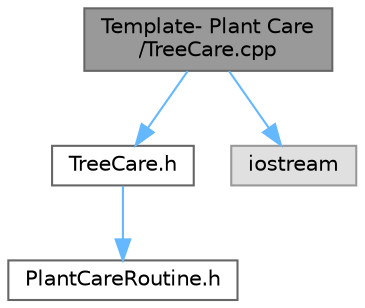 digraph "Template- Plant Care/TreeCare.cpp"
{
 // INTERACTIVE_SVG=YES
 // LATEX_PDF_SIZE
  bgcolor="transparent";
  edge [fontname=Helvetica,fontsize=10,labelfontname=Helvetica,labelfontsize=10];
  node [fontname=Helvetica,fontsize=10,shape=box,height=0.2,width=0.4];
  Node1 [id="Node000001",label="Template- Plant Care\l/TreeCare.cpp",height=0.2,width=0.4,color="gray40", fillcolor="grey60", style="filled", fontcolor="black",tooltip="Implementation of the TreeCare class."];
  Node1 -> Node2 [id="edge1_Node000001_Node000002",color="steelblue1",style="solid",tooltip=" "];
  Node2 [id="Node000002",label="TreeCare.h",height=0.2,width=0.4,color="grey40", fillcolor="white", style="filled",URL="$_tree_care_8h.html",tooltip="Header file for the TreeCare class."];
  Node2 -> Node3 [id="edge2_Node000002_Node000003",color="steelblue1",style="solid",tooltip=" "];
  Node3 [id="Node000003",label="PlantCareRoutine.h",height=0.2,width=0.4,color="grey40", fillcolor="white", style="filled",URL="$_plant_care_routine_8h.html",tooltip="Header file for the PlantCareRoutine abstract base class."];
  Node1 -> Node4 [id="edge3_Node000001_Node000004",color="steelblue1",style="solid",tooltip=" "];
  Node4 [id="Node000004",label="iostream",height=0.2,width=0.4,color="grey60", fillcolor="#E0E0E0", style="filled",tooltip=" "];
}

